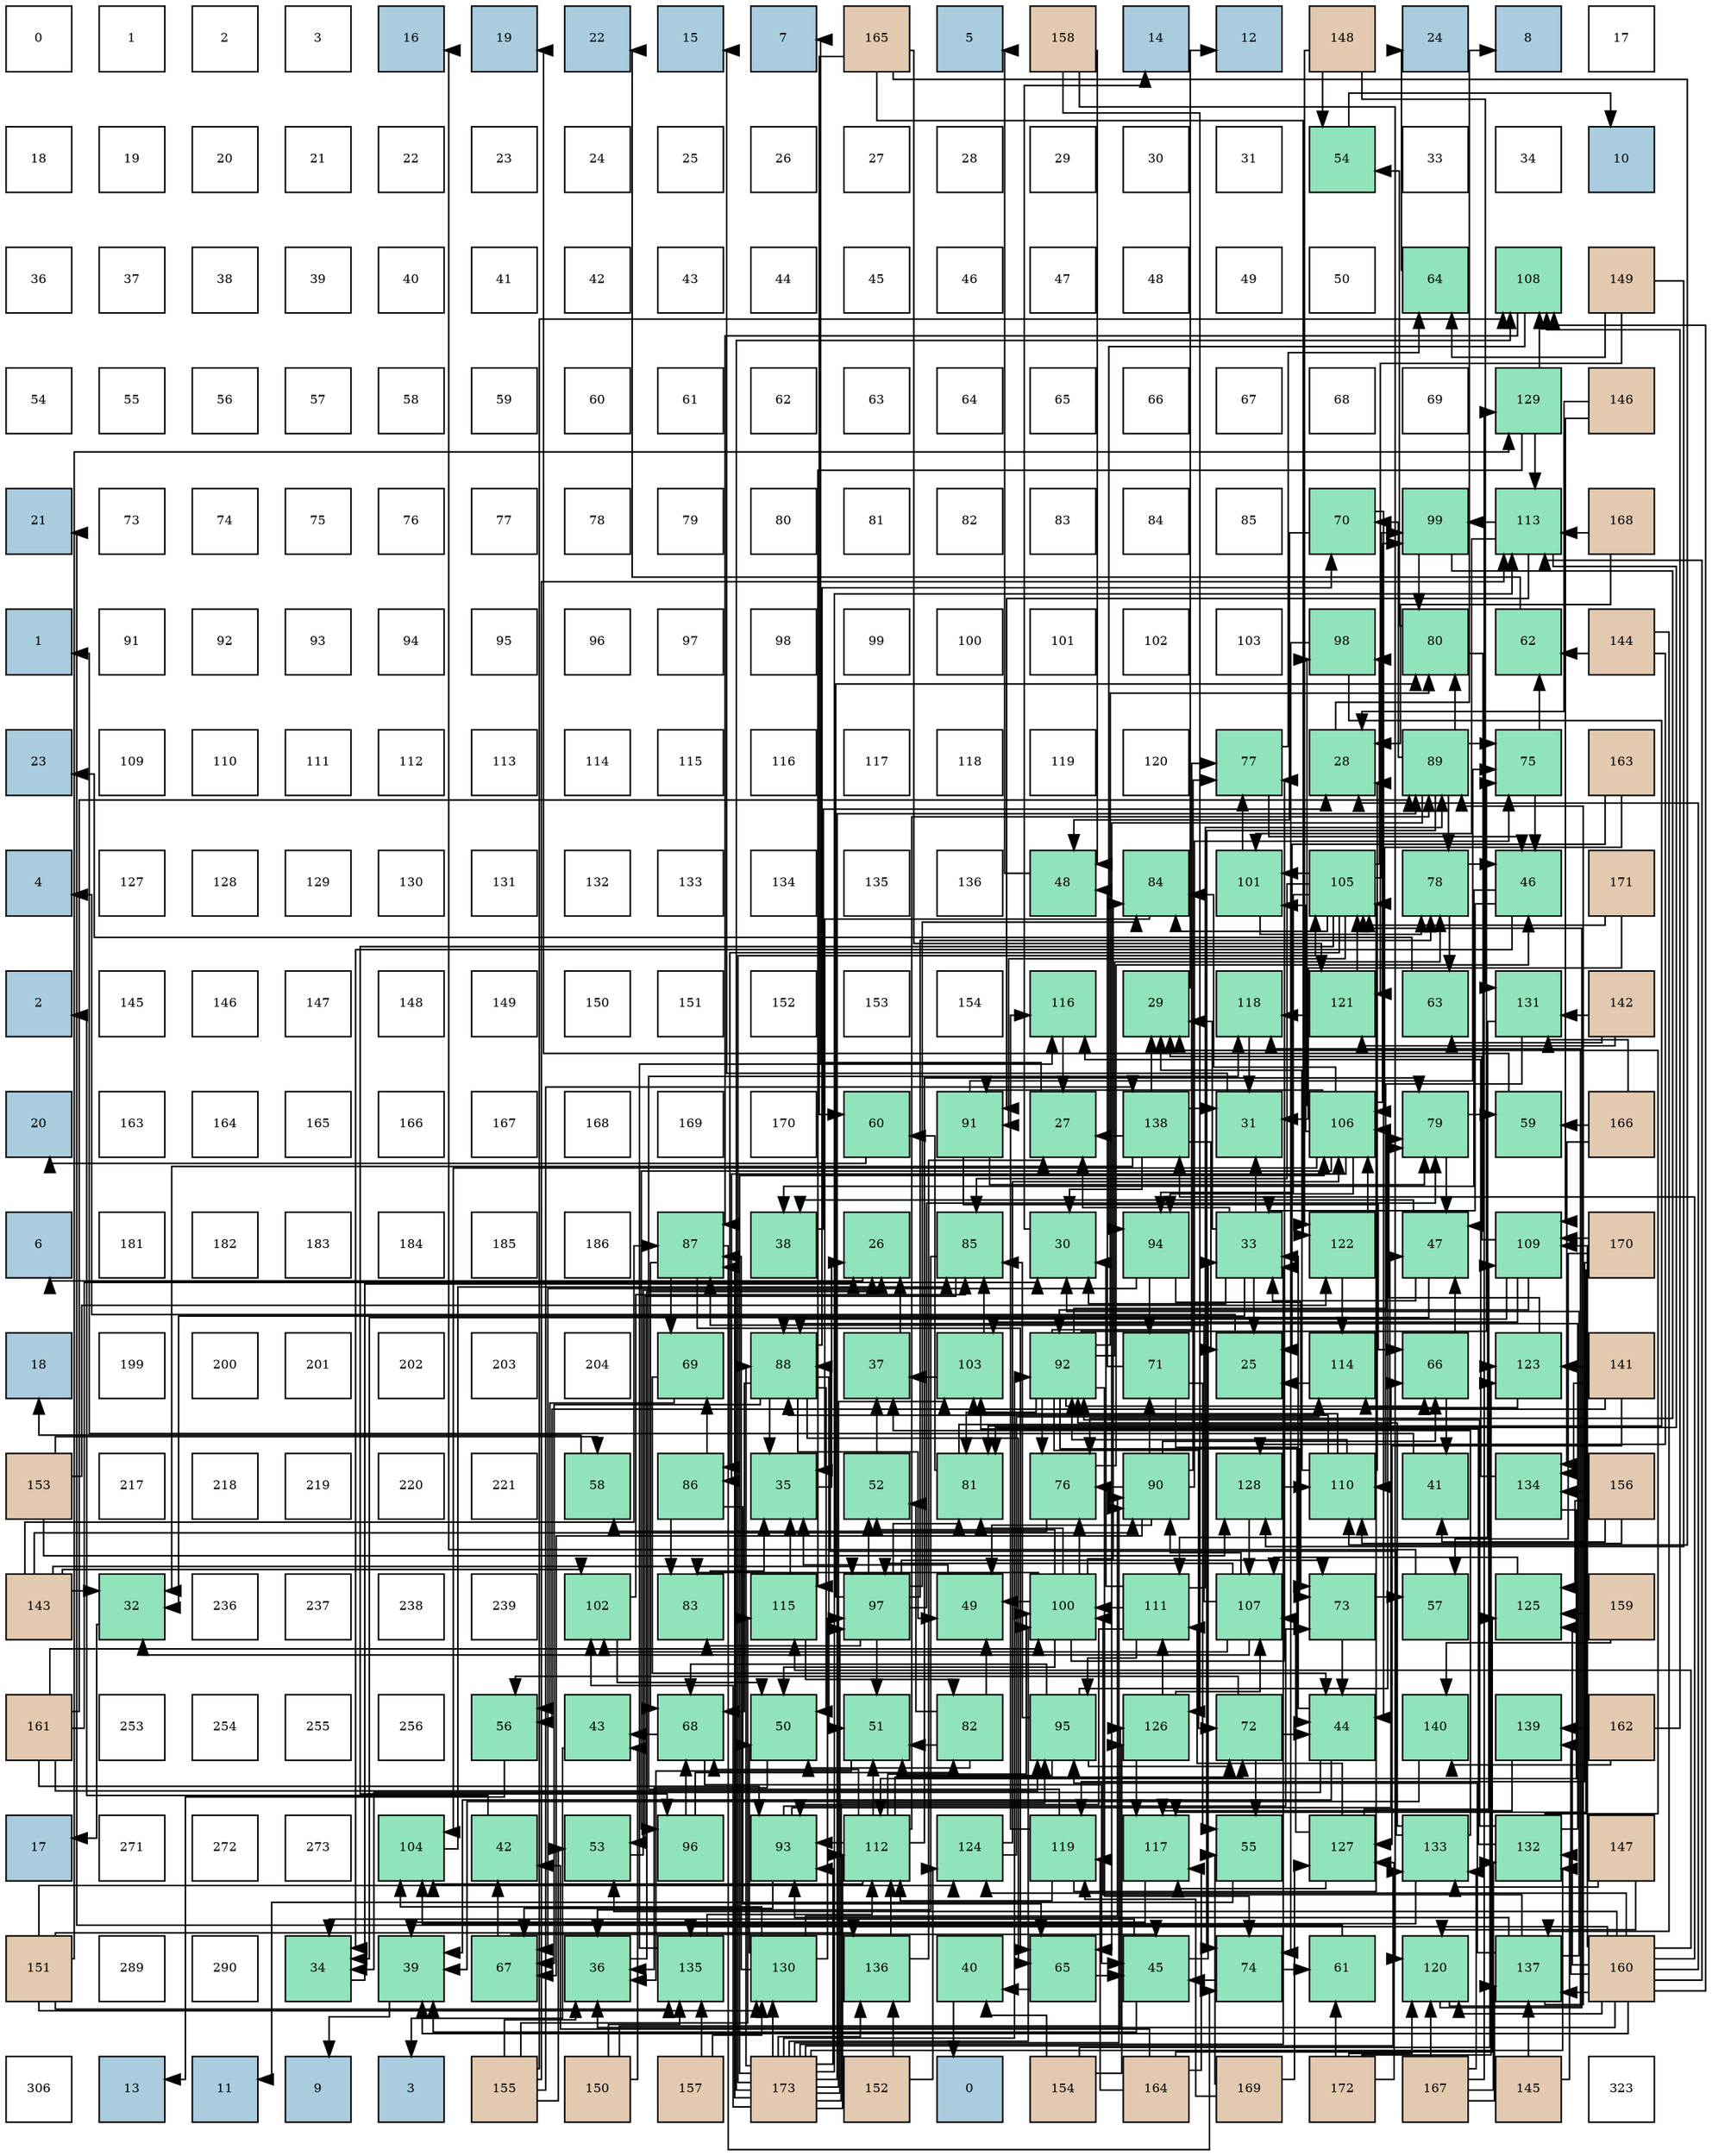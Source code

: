 digraph layout{
 rankdir=TB;
 splines=ortho;
 node [style=filled shape=square fixedsize=true width=0.6];
0[label="0", fontsize=8, fillcolor="#ffffff"];
1[label="1", fontsize=8, fillcolor="#ffffff"];
2[label="2", fontsize=8, fillcolor="#ffffff"];
3[label="3", fontsize=8, fillcolor="#ffffff"];
4[label="16", fontsize=8, fillcolor="#a9ccde"];
5[label="19", fontsize=8, fillcolor="#a9ccde"];
6[label="22", fontsize=8, fillcolor="#a9ccde"];
7[label="15", fontsize=8, fillcolor="#a9ccde"];
8[label="7", fontsize=8, fillcolor="#a9ccde"];
9[label="165", fontsize=8, fillcolor="#e3c9af"];
10[label="5", fontsize=8, fillcolor="#a9ccde"];
11[label="158", fontsize=8, fillcolor="#e3c9af"];
12[label="14", fontsize=8, fillcolor="#a9ccde"];
13[label="12", fontsize=8, fillcolor="#a9ccde"];
14[label="148", fontsize=8, fillcolor="#e3c9af"];
15[label="24", fontsize=8, fillcolor="#a9ccde"];
16[label="8", fontsize=8, fillcolor="#a9ccde"];
17[label="17", fontsize=8, fillcolor="#ffffff"];
18[label="18", fontsize=8, fillcolor="#ffffff"];
19[label="19", fontsize=8, fillcolor="#ffffff"];
20[label="20", fontsize=8, fillcolor="#ffffff"];
21[label="21", fontsize=8, fillcolor="#ffffff"];
22[label="22", fontsize=8, fillcolor="#ffffff"];
23[label="23", fontsize=8, fillcolor="#ffffff"];
24[label="24", fontsize=8, fillcolor="#ffffff"];
25[label="25", fontsize=8, fillcolor="#ffffff"];
26[label="26", fontsize=8, fillcolor="#ffffff"];
27[label="27", fontsize=8, fillcolor="#ffffff"];
28[label="28", fontsize=8, fillcolor="#ffffff"];
29[label="29", fontsize=8, fillcolor="#ffffff"];
30[label="30", fontsize=8, fillcolor="#ffffff"];
31[label="31", fontsize=8, fillcolor="#ffffff"];
32[label="54", fontsize=8, fillcolor="#91e3bb"];
33[label="33", fontsize=8, fillcolor="#ffffff"];
34[label="34", fontsize=8, fillcolor="#ffffff"];
35[label="10", fontsize=8, fillcolor="#a9ccde"];
36[label="36", fontsize=8, fillcolor="#ffffff"];
37[label="37", fontsize=8, fillcolor="#ffffff"];
38[label="38", fontsize=8, fillcolor="#ffffff"];
39[label="39", fontsize=8, fillcolor="#ffffff"];
40[label="40", fontsize=8, fillcolor="#ffffff"];
41[label="41", fontsize=8, fillcolor="#ffffff"];
42[label="42", fontsize=8, fillcolor="#ffffff"];
43[label="43", fontsize=8, fillcolor="#ffffff"];
44[label="44", fontsize=8, fillcolor="#ffffff"];
45[label="45", fontsize=8, fillcolor="#ffffff"];
46[label="46", fontsize=8, fillcolor="#ffffff"];
47[label="47", fontsize=8, fillcolor="#ffffff"];
48[label="48", fontsize=8, fillcolor="#ffffff"];
49[label="49", fontsize=8, fillcolor="#ffffff"];
50[label="50", fontsize=8, fillcolor="#ffffff"];
51[label="64", fontsize=8, fillcolor="#91e3bb"];
52[label="108", fontsize=8, fillcolor="#91e3bb"];
53[label="149", fontsize=8, fillcolor="#e3c9af"];
54[label="54", fontsize=8, fillcolor="#ffffff"];
55[label="55", fontsize=8, fillcolor="#ffffff"];
56[label="56", fontsize=8, fillcolor="#ffffff"];
57[label="57", fontsize=8, fillcolor="#ffffff"];
58[label="58", fontsize=8, fillcolor="#ffffff"];
59[label="59", fontsize=8, fillcolor="#ffffff"];
60[label="60", fontsize=8, fillcolor="#ffffff"];
61[label="61", fontsize=8, fillcolor="#ffffff"];
62[label="62", fontsize=8, fillcolor="#ffffff"];
63[label="63", fontsize=8, fillcolor="#ffffff"];
64[label="64", fontsize=8, fillcolor="#ffffff"];
65[label="65", fontsize=8, fillcolor="#ffffff"];
66[label="66", fontsize=8, fillcolor="#ffffff"];
67[label="67", fontsize=8, fillcolor="#ffffff"];
68[label="68", fontsize=8, fillcolor="#ffffff"];
69[label="69", fontsize=8, fillcolor="#ffffff"];
70[label="129", fontsize=8, fillcolor="#91e3bb"];
71[label="146", fontsize=8, fillcolor="#e3c9af"];
72[label="21", fontsize=8, fillcolor="#a9ccde"];
73[label="73", fontsize=8, fillcolor="#ffffff"];
74[label="74", fontsize=8, fillcolor="#ffffff"];
75[label="75", fontsize=8, fillcolor="#ffffff"];
76[label="76", fontsize=8, fillcolor="#ffffff"];
77[label="77", fontsize=8, fillcolor="#ffffff"];
78[label="78", fontsize=8, fillcolor="#ffffff"];
79[label="79", fontsize=8, fillcolor="#ffffff"];
80[label="80", fontsize=8, fillcolor="#ffffff"];
81[label="81", fontsize=8, fillcolor="#ffffff"];
82[label="82", fontsize=8, fillcolor="#ffffff"];
83[label="83", fontsize=8, fillcolor="#ffffff"];
84[label="84", fontsize=8, fillcolor="#ffffff"];
85[label="85", fontsize=8, fillcolor="#ffffff"];
86[label="70", fontsize=8, fillcolor="#91e3bb"];
87[label="99", fontsize=8, fillcolor="#91e3bb"];
88[label="113", fontsize=8, fillcolor="#91e3bb"];
89[label="168", fontsize=8, fillcolor="#e3c9af"];
90[label="1", fontsize=8, fillcolor="#a9ccde"];
91[label="91", fontsize=8, fillcolor="#ffffff"];
92[label="92", fontsize=8, fillcolor="#ffffff"];
93[label="93", fontsize=8, fillcolor="#ffffff"];
94[label="94", fontsize=8, fillcolor="#ffffff"];
95[label="95", fontsize=8, fillcolor="#ffffff"];
96[label="96", fontsize=8, fillcolor="#ffffff"];
97[label="97", fontsize=8, fillcolor="#ffffff"];
98[label="98", fontsize=8, fillcolor="#ffffff"];
99[label="99", fontsize=8, fillcolor="#ffffff"];
100[label="100", fontsize=8, fillcolor="#ffffff"];
101[label="101", fontsize=8, fillcolor="#ffffff"];
102[label="102", fontsize=8, fillcolor="#ffffff"];
103[label="103", fontsize=8, fillcolor="#ffffff"];
104[label="98", fontsize=8, fillcolor="#91e3bb"];
105[label="80", fontsize=8, fillcolor="#91e3bb"];
106[label="62", fontsize=8, fillcolor="#91e3bb"];
107[label="144", fontsize=8, fillcolor="#e3c9af"];
108[label="23", fontsize=8, fillcolor="#a9ccde"];
109[label="109", fontsize=8, fillcolor="#ffffff"];
110[label="110", fontsize=8, fillcolor="#ffffff"];
111[label="111", fontsize=8, fillcolor="#ffffff"];
112[label="112", fontsize=8, fillcolor="#ffffff"];
113[label="113", fontsize=8, fillcolor="#ffffff"];
114[label="114", fontsize=8, fillcolor="#ffffff"];
115[label="115", fontsize=8, fillcolor="#ffffff"];
116[label="116", fontsize=8, fillcolor="#ffffff"];
117[label="117", fontsize=8, fillcolor="#ffffff"];
118[label="118", fontsize=8, fillcolor="#ffffff"];
119[label="119", fontsize=8, fillcolor="#ffffff"];
120[label="120", fontsize=8, fillcolor="#ffffff"];
121[label="77", fontsize=8, fillcolor="#91e3bb"];
122[label="28", fontsize=8, fillcolor="#91e3bb"];
123[label="89", fontsize=8, fillcolor="#91e3bb"];
124[label="75", fontsize=8, fillcolor="#91e3bb"];
125[label="163", fontsize=8, fillcolor="#e3c9af"];
126[label="4", fontsize=8, fillcolor="#a9ccde"];
127[label="127", fontsize=8, fillcolor="#ffffff"];
128[label="128", fontsize=8, fillcolor="#ffffff"];
129[label="129", fontsize=8, fillcolor="#ffffff"];
130[label="130", fontsize=8, fillcolor="#ffffff"];
131[label="131", fontsize=8, fillcolor="#ffffff"];
132[label="132", fontsize=8, fillcolor="#ffffff"];
133[label="133", fontsize=8, fillcolor="#ffffff"];
134[label="134", fontsize=8, fillcolor="#ffffff"];
135[label="135", fontsize=8, fillcolor="#ffffff"];
136[label="136", fontsize=8, fillcolor="#ffffff"];
137[label="48", fontsize=8, fillcolor="#91e3bb"];
138[label="84", fontsize=8, fillcolor="#91e3bb"];
139[label="101", fontsize=8, fillcolor="#91e3bb"];
140[label="105", fontsize=8, fillcolor="#91e3bb"];
141[label="78", fontsize=8, fillcolor="#91e3bb"];
142[label="46", fontsize=8, fillcolor="#91e3bb"];
143[label="171", fontsize=8, fillcolor="#e3c9af"];
144[label="2", fontsize=8, fillcolor="#a9ccde"];
145[label="145", fontsize=8, fillcolor="#ffffff"];
146[label="146", fontsize=8, fillcolor="#ffffff"];
147[label="147", fontsize=8, fillcolor="#ffffff"];
148[label="148", fontsize=8, fillcolor="#ffffff"];
149[label="149", fontsize=8, fillcolor="#ffffff"];
150[label="150", fontsize=8, fillcolor="#ffffff"];
151[label="151", fontsize=8, fillcolor="#ffffff"];
152[label="152", fontsize=8, fillcolor="#ffffff"];
153[label="153", fontsize=8, fillcolor="#ffffff"];
154[label="154", fontsize=8, fillcolor="#ffffff"];
155[label="116", fontsize=8, fillcolor="#91e3bb"];
156[label="29", fontsize=8, fillcolor="#91e3bb"];
157[label="118", fontsize=8, fillcolor="#91e3bb"];
158[label="121", fontsize=8, fillcolor="#91e3bb"];
159[label="63", fontsize=8, fillcolor="#91e3bb"];
160[label="131", fontsize=8, fillcolor="#91e3bb"];
161[label="142", fontsize=8, fillcolor="#e3c9af"];
162[label="20", fontsize=8, fillcolor="#a9ccde"];
163[label="163", fontsize=8, fillcolor="#ffffff"];
164[label="164", fontsize=8, fillcolor="#ffffff"];
165[label="165", fontsize=8, fillcolor="#ffffff"];
166[label="166", fontsize=8, fillcolor="#ffffff"];
167[label="167", fontsize=8, fillcolor="#ffffff"];
168[label="168", fontsize=8, fillcolor="#ffffff"];
169[label="169", fontsize=8, fillcolor="#ffffff"];
170[label="170", fontsize=8, fillcolor="#ffffff"];
171[label="60", fontsize=8, fillcolor="#91e3bb"];
172[label="91", fontsize=8, fillcolor="#91e3bb"];
173[label="27", fontsize=8, fillcolor="#91e3bb"];
174[label="138", fontsize=8, fillcolor="#91e3bb"];
175[label="31", fontsize=8, fillcolor="#91e3bb"];
176[label="106", fontsize=8, fillcolor="#91e3bb"];
177[label="79", fontsize=8, fillcolor="#91e3bb"];
178[label="59", fontsize=8, fillcolor="#91e3bb"];
179[label="166", fontsize=8, fillcolor="#e3c9af"];
180[label="6", fontsize=8, fillcolor="#a9ccde"];
181[label="181", fontsize=8, fillcolor="#ffffff"];
182[label="182", fontsize=8, fillcolor="#ffffff"];
183[label="183", fontsize=8, fillcolor="#ffffff"];
184[label="184", fontsize=8, fillcolor="#ffffff"];
185[label="185", fontsize=8, fillcolor="#ffffff"];
186[label="186", fontsize=8, fillcolor="#ffffff"];
187[label="87", fontsize=8, fillcolor="#91e3bb"];
188[label="38", fontsize=8, fillcolor="#91e3bb"];
189[label="26", fontsize=8, fillcolor="#91e3bb"];
190[label="85", fontsize=8, fillcolor="#91e3bb"];
191[label="30", fontsize=8, fillcolor="#91e3bb"];
192[label="94", fontsize=8, fillcolor="#91e3bb"];
193[label="33", fontsize=8, fillcolor="#91e3bb"];
194[label="122", fontsize=8, fillcolor="#91e3bb"];
195[label="47", fontsize=8, fillcolor="#91e3bb"];
196[label="109", fontsize=8, fillcolor="#91e3bb"];
197[label="170", fontsize=8, fillcolor="#e3c9af"];
198[label="18", fontsize=8, fillcolor="#a9ccde"];
199[label="199", fontsize=8, fillcolor="#ffffff"];
200[label="200", fontsize=8, fillcolor="#ffffff"];
201[label="201", fontsize=8, fillcolor="#ffffff"];
202[label="202", fontsize=8, fillcolor="#ffffff"];
203[label="203", fontsize=8, fillcolor="#ffffff"];
204[label="204", fontsize=8, fillcolor="#ffffff"];
205[label="69", fontsize=8, fillcolor="#91e3bb"];
206[label="88", fontsize=8, fillcolor="#91e3bb"];
207[label="37", fontsize=8, fillcolor="#91e3bb"];
208[label="103", fontsize=8, fillcolor="#91e3bb"];
209[label="92", fontsize=8, fillcolor="#91e3bb"];
210[label="71", fontsize=8, fillcolor="#91e3bb"];
211[label="25", fontsize=8, fillcolor="#91e3bb"];
212[label="114", fontsize=8, fillcolor="#91e3bb"];
213[label="66", fontsize=8, fillcolor="#91e3bb"];
214[label="123", fontsize=8, fillcolor="#91e3bb"];
215[label="141", fontsize=8, fillcolor="#e3c9af"];
216[label="153", fontsize=8, fillcolor="#e3c9af"];
217[label="217", fontsize=8, fillcolor="#ffffff"];
218[label="218", fontsize=8, fillcolor="#ffffff"];
219[label="219", fontsize=8, fillcolor="#ffffff"];
220[label="220", fontsize=8, fillcolor="#ffffff"];
221[label="221", fontsize=8, fillcolor="#ffffff"];
222[label="58", fontsize=8, fillcolor="#91e3bb"];
223[label="86", fontsize=8, fillcolor="#91e3bb"];
224[label="35", fontsize=8, fillcolor="#91e3bb"];
225[label="52", fontsize=8, fillcolor="#91e3bb"];
226[label="81", fontsize=8, fillcolor="#91e3bb"];
227[label="76", fontsize=8, fillcolor="#91e3bb"];
228[label="90", fontsize=8, fillcolor="#91e3bb"];
229[label="128", fontsize=8, fillcolor="#91e3bb"];
230[label="110", fontsize=8, fillcolor="#91e3bb"];
231[label="41", fontsize=8, fillcolor="#91e3bb"];
232[label="134", fontsize=8, fillcolor="#91e3bb"];
233[label="156", fontsize=8, fillcolor="#e3c9af"];
234[label="143", fontsize=8, fillcolor="#e3c9af"];
235[label="32", fontsize=8, fillcolor="#91e3bb"];
236[label="236", fontsize=8, fillcolor="#ffffff"];
237[label="237", fontsize=8, fillcolor="#ffffff"];
238[label="238", fontsize=8, fillcolor="#ffffff"];
239[label="239", fontsize=8, fillcolor="#ffffff"];
240[label="102", fontsize=8, fillcolor="#91e3bb"];
241[label="83", fontsize=8, fillcolor="#91e3bb"];
242[label="115", fontsize=8, fillcolor="#91e3bb"];
243[label="97", fontsize=8, fillcolor="#91e3bb"];
244[label="49", fontsize=8, fillcolor="#91e3bb"];
245[label="100", fontsize=8, fillcolor="#91e3bb"];
246[label="111", fontsize=8, fillcolor="#91e3bb"];
247[label="107", fontsize=8, fillcolor="#91e3bb"];
248[label="73", fontsize=8, fillcolor="#91e3bb"];
249[label="57", fontsize=8, fillcolor="#91e3bb"];
250[label="125", fontsize=8, fillcolor="#91e3bb"];
251[label="159", fontsize=8, fillcolor="#e3c9af"];
252[label="161", fontsize=8, fillcolor="#e3c9af"];
253[label="253", fontsize=8, fillcolor="#ffffff"];
254[label="254", fontsize=8, fillcolor="#ffffff"];
255[label="255", fontsize=8, fillcolor="#ffffff"];
256[label="256", fontsize=8, fillcolor="#ffffff"];
257[label="56", fontsize=8, fillcolor="#91e3bb"];
258[label="43", fontsize=8, fillcolor="#91e3bb"];
259[label="68", fontsize=8, fillcolor="#91e3bb"];
260[label="50", fontsize=8, fillcolor="#91e3bb"];
261[label="51", fontsize=8, fillcolor="#91e3bb"];
262[label="82", fontsize=8, fillcolor="#91e3bb"];
263[label="95", fontsize=8, fillcolor="#91e3bb"];
264[label="126", fontsize=8, fillcolor="#91e3bb"];
265[label="72", fontsize=8, fillcolor="#91e3bb"];
266[label="44", fontsize=8, fillcolor="#91e3bb"];
267[label="140", fontsize=8, fillcolor="#91e3bb"];
268[label="139", fontsize=8, fillcolor="#91e3bb"];
269[label="162", fontsize=8, fillcolor="#e3c9af"];
270[label="17", fontsize=8, fillcolor="#a9ccde"];
271[label="271", fontsize=8, fillcolor="#ffffff"];
272[label="272", fontsize=8, fillcolor="#ffffff"];
273[label="273", fontsize=8, fillcolor="#ffffff"];
274[label="104", fontsize=8, fillcolor="#91e3bb"];
275[label="42", fontsize=8, fillcolor="#91e3bb"];
276[label="53", fontsize=8, fillcolor="#91e3bb"];
277[label="96", fontsize=8, fillcolor="#91e3bb"];
278[label="93", fontsize=8, fillcolor="#91e3bb"];
279[label="112", fontsize=8, fillcolor="#91e3bb"];
280[label="124", fontsize=8, fillcolor="#91e3bb"];
281[label="119", fontsize=8, fillcolor="#91e3bb"];
282[label="117", fontsize=8, fillcolor="#91e3bb"];
283[label="55", fontsize=8, fillcolor="#91e3bb"];
284[label="127", fontsize=8, fillcolor="#91e3bb"];
285[label="133", fontsize=8, fillcolor="#91e3bb"];
286[label="132", fontsize=8, fillcolor="#91e3bb"];
287[label="147", fontsize=8, fillcolor="#e3c9af"];
288[label="151", fontsize=8, fillcolor="#e3c9af"];
289[label="289", fontsize=8, fillcolor="#ffffff"];
290[label="290", fontsize=8, fillcolor="#ffffff"];
291[label="34", fontsize=8, fillcolor="#91e3bb"];
292[label="39", fontsize=8, fillcolor="#91e3bb"];
293[label="67", fontsize=8, fillcolor="#91e3bb"];
294[label="36", fontsize=8, fillcolor="#91e3bb"];
295[label="135", fontsize=8, fillcolor="#91e3bb"];
296[label="130", fontsize=8, fillcolor="#91e3bb"];
297[label="136", fontsize=8, fillcolor="#91e3bb"];
298[label="40", fontsize=8, fillcolor="#91e3bb"];
299[label="65", fontsize=8, fillcolor="#91e3bb"];
300[label="45", fontsize=8, fillcolor="#91e3bb"];
301[label="74", fontsize=8, fillcolor="#91e3bb"];
302[label="61", fontsize=8, fillcolor="#91e3bb"];
303[label="120", fontsize=8, fillcolor="#91e3bb"];
304[label="137", fontsize=8, fillcolor="#91e3bb"];
305[label="160", fontsize=8, fillcolor="#e3c9af"];
306[label="306", fontsize=8, fillcolor="#ffffff"];
307[label="13", fontsize=8, fillcolor="#a9ccde"];
308[label="11", fontsize=8, fillcolor="#a9ccde"];
309[label="9", fontsize=8, fillcolor="#a9ccde"];
310[label="3", fontsize=8, fillcolor="#a9ccde"];
311[label="155", fontsize=8, fillcolor="#e3c9af"];
312[label="150", fontsize=8, fillcolor="#e3c9af"];
313[label="157", fontsize=8, fillcolor="#e3c9af"];
314[label="173", fontsize=8, fillcolor="#e3c9af"];
315[label="152", fontsize=8, fillcolor="#e3c9af"];
316[label="0", fontsize=8, fillcolor="#a9ccde"];
317[label="154", fontsize=8, fillcolor="#e3c9af"];
318[label="164", fontsize=8, fillcolor="#e3c9af"];
319[label="169", fontsize=8, fillcolor="#e3c9af"];
320[label="172", fontsize=8, fillcolor="#e3c9af"];
321[label="167", fontsize=8, fillcolor="#e3c9af"];
322[label="145", fontsize=8, fillcolor="#e3c9af"];
323[label="323", fontsize=8, fillcolor="#ffffff"];
edge [constraint=false, style=vis];211 -> 126;
189 -> 180;
173 -> 8;
122 -> 16;
156 -> 13;
191 -> 12;
175 -> 7;
235 -> 270;
193 -> 211;
193 -> 173;
193 -> 156;
193 -> 191;
193 -> 175;
193 -> 235;
291 -> 189;
224 -> 189;
294 -> 189;
207 -> 189;
188 -> 122;
292 -> 309;
298 -> 316;
231 -> 90;
275 -> 144;
258 -> 310;
266 -> 193;
266 -> 291;
266 -> 292;
300 -> 193;
300 -> 291;
300 -> 292;
142 -> 193;
142 -> 291;
142 -> 188;
195 -> 193;
195 -> 291;
195 -> 188;
137 -> 10;
244 -> 224;
260 -> 294;
261 -> 294;
225 -> 207;
276 -> 189;
32 -> 35;
283 -> 308;
257 -> 307;
249 -> 4;
222 -> 198;
178 -> 5;
171 -> 162;
302 -> 72;
106 -> 6;
159 -> 108;
51 -> 15;
299 -> 298;
299 -> 300;
213 -> 231;
213 -> 195;
293 -> 275;
293 -> 300;
259 -> 258;
259 -> 300;
205 -> 266;
205 -> 257;
86 -> 266;
86 -> 137;
210 -> 266;
210 -> 137;
210 -> 283;
265 -> 266;
265 -> 283;
265 -> 257;
248 -> 266;
248 -> 249;
301 -> 300;
301 -> 302;
124 -> 142;
124 -> 106;
227 -> 142;
227 -> 222;
121 -> 142;
121 -> 51;
141 -> 142;
141 -> 159;
177 -> 195;
177 -> 178;
105 -> 195;
105 -> 32;
226 -> 195;
226 -> 171;
262 -> 244;
262 -> 260;
262 -> 261;
262 -> 225;
241 -> 224;
138 -> 224;
190 -> 294;
190 -> 276;
223 -> 299;
223 -> 205;
223 -> 241;
187 -> 299;
187 -> 259;
187 -> 205;
187 -> 301;
206 -> 224;
206 -> 244;
206 -> 260;
206 -> 261;
206 -> 299;
206 -> 293;
206 -> 259;
206 -> 86;
123 -> 299;
123 -> 86;
123 -> 301;
123 -> 124;
123 -> 141;
123 -> 105;
228 -> 244;
228 -> 213;
228 -> 293;
228 -> 210;
228 -> 124;
228 -> 227;
228 -> 121;
172 -> 213;
172 -> 124;
172 -> 177;
209 -> 213;
209 -> 265;
209 -> 248;
209 -> 301;
209 -> 124;
209 -> 227;
209 -> 121;
209 -> 141;
209 -> 177;
209 -> 105;
209 -> 226;
278 -> 213;
278 -> 293;
278 -> 248;
192 -> 293;
192 -> 210;
192 -> 248;
263 -> 261;
263 -> 259;
263 -> 265;
263 -> 177;
263 -> 190;
277 -> 259;
277 -> 262;
243 -> 261;
243 -> 225;
243 -> 248;
243 -> 141;
243 -> 177;
243 -> 105;
243 -> 226;
243 -> 241;
243 -> 138;
104 -> 301;
104 -> 226;
87 -> 227;
87 -> 105;
245 -> 244;
245 -> 260;
245 -> 225;
245 -> 227;
245 -> 121;
245 -> 226;
245 -> 241;
245 -> 138;
139 -> 121;
139 -> 141;
240 -> 260;
240 -> 190;
208 -> 207;
208 -> 190;
274 -> 190;
140 -> 138;
140 -> 190;
140 -> 223;
140 -> 172;
140 -> 192;
140 -> 277;
140 -> 104;
140 -> 87;
140 -> 139;
176 -> 138;
176 -> 223;
176 -> 172;
176 -> 192;
176 -> 277;
176 -> 104;
176 -> 87;
176 -> 139;
176 -> 274;
247 -> 235;
247 -> 187;
247 -> 228;
247 -> 243;
247 -> 240;
52 -> 187;
52 -> 192;
196 -> 156;
196 -> 206;
196 -> 209;
196 -> 208;
230 -> 122;
230 -> 156;
230 -> 206;
230 -> 209;
230 -> 208;
246 -> 191;
246 -> 123;
246 -> 278;
246 -> 263;
246 -> 245;
279 -> 261;
279 -> 259;
279 -> 265;
279 -> 177;
279 -> 123;
279 -> 278;
279 -> 245;
279 -> 274;
88 -> 226;
88 -> 172;
88 -> 87;
88 -> 139;
212 -> 211;
242 -> 224;
242 -> 262;
155 -> 173;
282 -> 292;
157 -> 175;
281 -> 140;
281 -> 279;
281 -> 155;
281 -> 157;
303 -> 140;
303 -> 157;
158 -> 140;
158 -> 157;
194 -> 176;
194 -> 212;
214 -> 176;
214 -> 212;
280 -> 176;
280 -> 212;
250 -> 247;
264 -> 247;
264 -> 246;
264 -> 282;
284 -> 247;
284 -> 196;
284 -> 246;
284 -> 282;
229 -> 247;
229 -> 230;
70 -> 52;
70 -> 88;
70 -> 242;
296 -> 260;
296 -> 187;
296 -> 228;
296 -> 243;
296 -> 274;
160 -> 230;
160 -> 246;
286 -> 156;
286 -> 206;
286 -> 209;
286 -> 208;
285 -> 207;
285 -> 206;
285 -> 209;
285 -> 274;
232 -> 279;
232 -> 155;
295 -> 279;
295 -> 155;
297 -> 173;
297 -> 279;
304 -> 191;
304 -> 123;
304 -> 278;
304 -> 263;
304 -> 245;
174 -> 211;
174 -> 173;
174 -> 156;
174 -> 191;
174 -> 175;
174 -> 235;
268 -> 282;
267 -> 292;
215 -> 257;
215 -> 214;
215 -> 284;
215 -> 232;
161 -> 159;
161 -> 158;
161 -> 160;
234 -> 235;
234 -> 187;
234 -> 228;
234 -> 243;
234 -> 240;
107 -> 106;
107 -> 229;
107 -> 304;
322 -> 286;
322 -> 304;
71 -> 122;
71 -> 196;
287 -> 303;
287 -> 285;
14 -> 32;
14 -> 194;
14 -> 160;
53 -> 51;
53 -> 158;
53 -> 229;
312 -> 258;
312 -> 264;
312 -> 295;
288 -> 280;
288 -> 70;
288 -> 296;
288 -> 295;
288 -> 297;
315 -> 280;
315 -> 297;
216 -> 222;
216 -> 194;
216 -> 229;
317 -> 298;
317 -> 214;
317 -> 264;
311 -> 294;
311 -> 276;
311 -> 52;
311 -> 88;
311 -> 242;
311 -> 174;
233 -> 231;
233 -> 230;
233 -> 250;
233 -> 232;
313 -> 296;
313 -> 295;
11 -> 137;
11 -> 303;
11 -> 264;
251 -> 250;
251 -> 267;
305 -> 122;
305 -> 294;
305 -> 292;
305 -> 276;
305 -> 52;
305 -> 196;
305 -> 88;
305 -> 242;
305 -> 303;
305 -> 280;
305 -> 250;
305 -> 295;
305 -> 304;
305 -> 174;
305 -> 268;
252 -> 191;
252 -> 123;
252 -> 278;
252 -> 263;
252 -> 245;
269 -> 52;
269 -> 268;
269 -> 267;
125 -> 211;
125 -> 176;
318 -> 275;
318 -> 282;
318 -> 281;
318 -> 250;
9 -> 171;
9 -> 230;
9 -> 158;
9 -> 194;
179 -> 178;
179 -> 160;
179 -> 232;
321 -> 303;
321 -> 70;
321 -> 286;
321 -> 285;
321 -> 304;
89 -> 122;
89 -> 88;
319 -> 283;
319 -> 281;
319 -> 284;
197 -> 249;
197 -> 196;
197 -> 282;
197 -> 281;
143 -> 175;
143 -> 140;
320 -> 302;
320 -> 303;
320 -> 214;
320 -> 284;
314 -> 193;
314 -> 187;
314 -> 206;
314 -> 123;
314 -> 228;
314 -> 209;
314 -> 278;
314 -> 263;
314 -> 243;
314 -> 245;
314 -> 240;
314 -> 208;
314 -> 140;
314 -> 176;
314 -> 52;
314 -> 279;
314 -> 88;
314 -> 296;
314 -> 286;
314 -> 285;
314 -> 297;
edge [constraint=true, style=invis];
0 -> 18 -> 36 -> 54 -> 72 -> 90 -> 108 -> 126 -> 144 -> 162 -> 180 -> 198 -> 216 -> 234 -> 252 -> 270 -> 288 -> 306;
1 -> 19 -> 37 -> 55 -> 73 -> 91 -> 109 -> 127 -> 145 -> 163 -> 181 -> 199 -> 217 -> 235 -> 253 -> 271 -> 289 -> 307;
2 -> 20 -> 38 -> 56 -> 74 -> 92 -> 110 -> 128 -> 146 -> 164 -> 182 -> 200 -> 218 -> 236 -> 254 -> 272 -> 290 -> 308;
3 -> 21 -> 39 -> 57 -> 75 -> 93 -> 111 -> 129 -> 147 -> 165 -> 183 -> 201 -> 219 -> 237 -> 255 -> 273 -> 291 -> 309;
4 -> 22 -> 40 -> 58 -> 76 -> 94 -> 112 -> 130 -> 148 -> 166 -> 184 -> 202 -> 220 -> 238 -> 256 -> 274 -> 292 -> 310;
5 -> 23 -> 41 -> 59 -> 77 -> 95 -> 113 -> 131 -> 149 -> 167 -> 185 -> 203 -> 221 -> 239 -> 257 -> 275 -> 293 -> 311;
6 -> 24 -> 42 -> 60 -> 78 -> 96 -> 114 -> 132 -> 150 -> 168 -> 186 -> 204 -> 222 -> 240 -> 258 -> 276 -> 294 -> 312;
7 -> 25 -> 43 -> 61 -> 79 -> 97 -> 115 -> 133 -> 151 -> 169 -> 187 -> 205 -> 223 -> 241 -> 259 -> 277 -> 295 -> 313;
8 -> 26 -> 44 -> 62 -> 80 -> 98 -> 116 -> 134 -> 152 -> 170 -> 188 -> 206 -> 224 -> 242 -> 260 -> 278 -> 296 -> 314;
9 -> 27 -> 45 -> 63 -> 81 -> 99 -> 117 -> 135 -> 153 -> 171 -> 189 -> 207 -> 225 -> 243 -> 261 -> 279 -> 297 -> 315;
10 -> 28 -> 46 -> 64 -> 82 -> 100 -> 118 -> 136 -> 154 -> 172 -> 190 -> 208 -> 226 -> 244 -> 262 -> 280 -> 298 -> 316;
11 -> 29 -> 47 -> 65 -> 83 -> 101 -> 119 -> 137 -> 155 -> 173 -> 191 -> 209 -> 227 -> 245 -> 263 -> 281 -> 299 -> 317;
12 -> 30 -> 48 -> 66 -> 84 -> 102 -> 120 -> 138 -> 156 -> 174 -> 192 -> 210 -> 228 -> 246 -> 264 -> 282 -> 300 -> 318;
13 -> 31 -> 49 -> 67 -> 85 -> 103 -> 121 -> 139 -> 157 -> 175 -> 193 -> 211 -> 229 -> 247 -> 265 -> 283 -> 301 -> 319;
14 -> 32 -> 50 -> 68 -> 86 -> 104 -> 122 -> 140 -> 158 -> 176 -> 194 -> 212 -> 230 -> 248 -> 266 -> 284 -> 302 -> 320;
15 -> 33 -> 51 -> 69 -> 87 -> 105 -> 123 -> 141 -> 159 -> 177 -> 195 -> 213 -> 231 -> 249 -> 267 -> 285 -> 303 -> 321;
16 -> 34 -> 52 -> 70 -> 88 -> 106 -> 124 -> 142 -> 160 -> 178 -> 196 -> 214 -> 232 -> 250 -> 268 -> 286 -> 304 -> 322;
17 -> 35 -> 53 -> 71 -> 89 -> 107 -> 125 -> 143 -> 161 -> 179 -> 197 -> 215 -> 233 -> 251 -> 269 -> 287 -> 305 -> 323;
rank = same {0 -> 1 -> 2 -> 3 -> 4 -> 5 -> 6 -> 7 -> 8 -> 9 -> 10 -> 11 -> 12 -> 13 -> 14 -> 15 -> 16 -> 17};
rank = same {18 -> 19 -> 20 -> 21 -> 22 -> 23 -> 24 -> 25 -> 26 -> 27 -> 28 -> 29 -> 30 -> 31 -> 32 -> 33 -> 34 -> 35};
rank = same {36 -> 37 -> 38 -> 39 -> 40 -> 41 -> 42 -> 43 -> 44 -> 45 -> 46 -> 47 -> 48 -> 49 -> 50 -> 51 -> 52 -> 53};
rank = same {54 -> 55 -> 56 -> 57 -> 58 -> 59 -> 60 -> 61 -> 62 -> 63 -> 64 -> 65 -> 66 -> 67 -> 68 -> 69 -> 70 -> 71};
rank = same {72 -> 73 -> 74 -> 75 -> 76 -> 77 -> 78 -> 79 -> 80 -> 81 -> 82 -> 83 -> 84 -> 85 -> 86 -> 87 -> 88 -> 89};
rank = same {90 -> 91 -> 92 -> 93 -> 94 -> 95 -> 96 -> 97 -> 98 -> 99 -> 100 -> 101 -> 102 -> 103 -> 104 -> 105 -> 106 -> 107};
rank = same {108 -> 109 -> 110 -> 111 -> 112 -> 113 -> 114 -> 115 -> 116 -> 117 -> 118 -> 119 -> 120 -> 121 -> 122 -> 123 -> 124 -> 125};
rank = same {126 -> 127 -> 128 -> 129 -> 130 -> 131 -> 132 -> 133 -> 134 -> 135 -> 136 -> 137 -> 138 -> 139 -> 140 -> 141 -> 142 -> 143};
rank = same {144 -> 145 -> 146 -> 147 -> 148 -> 149 -> 150 -> 151 -> 152 -> 153 -> 154 -> 155 -> 156 -> 157 -> 158 -> 159 -> 160 -> 161};
rank = same {162 -> 163 -> 164 -> 165 -> 166 -> 167 -> 168 -> 169 -> 170 -> 171 -> 172 -> 173 -> 174 -> 175 -> 176 -> 177 -> 178 -> 179};
rank = same {180 -> 181 -> 182 -> 183 -> 184 -> 185 -> 186 -> 187 -> 188 -> 189 -> 190 -> 191 -> 192 -> 193 -> 194 -> 195 -> 196 -> 197};
rank = same {198 -> 199 -> 200 -> 201 -> 202 -> 203 -> 204 -> 205 -> 206 -> 207 -> 208 -> 209 -> 210 -> 211 -> 212 -> 213 -> 214 -> 215};
rank = same {216 -> 217 -> 218 -> 219 -> 220 -> 221 -> 222 -> 223 -> 224 -> 225 -> 226 -> 227 -> 228 -> 229 -> 230 -> 231 -> 232 -> 233};
rank = same {234 -> 235 -> 236 -> 237 -> 238 -> 239 -> 240 -> 241 -> 242 -> 243 -> 244 -> 245 -> 246 -> 247 -> 248 -> 249 -> 250 -> 251};
rank = same {252 -> 253 -> 254 -> 255 -> 256 -> 257 -> 258 -> 259 -> 260 -> 261 -> 262 -> 263 -> 264 -> 265 -> 266 -> 267 -> 268 -> 269};
rank = same {270 -> 271 -> 272 -> 273 -> 274 -> 275 -> 276 -> 277 -> 278 -> 279 -> 280 -> 281 -> 282 -> 283 -> 284 -> 285 -> 286 -> 287};
rank = same {288 -> 289 -> 290 -> 291 -> 292 -> 293 -> 294 -> 295 -> 296 -> 297 -> 298 -> 299 -> 300 -> 301 -> 302 -> 303 -> 304 -> 305};
rank = same {306 -> 307 -> 308 -> 309 -> 310 -> 311 -> 312 -> 313 -> 314 -> 315 -> 316 -> 317 -> 318 -> 319 -> 320 -> 321 -> 322 -> 323};
}